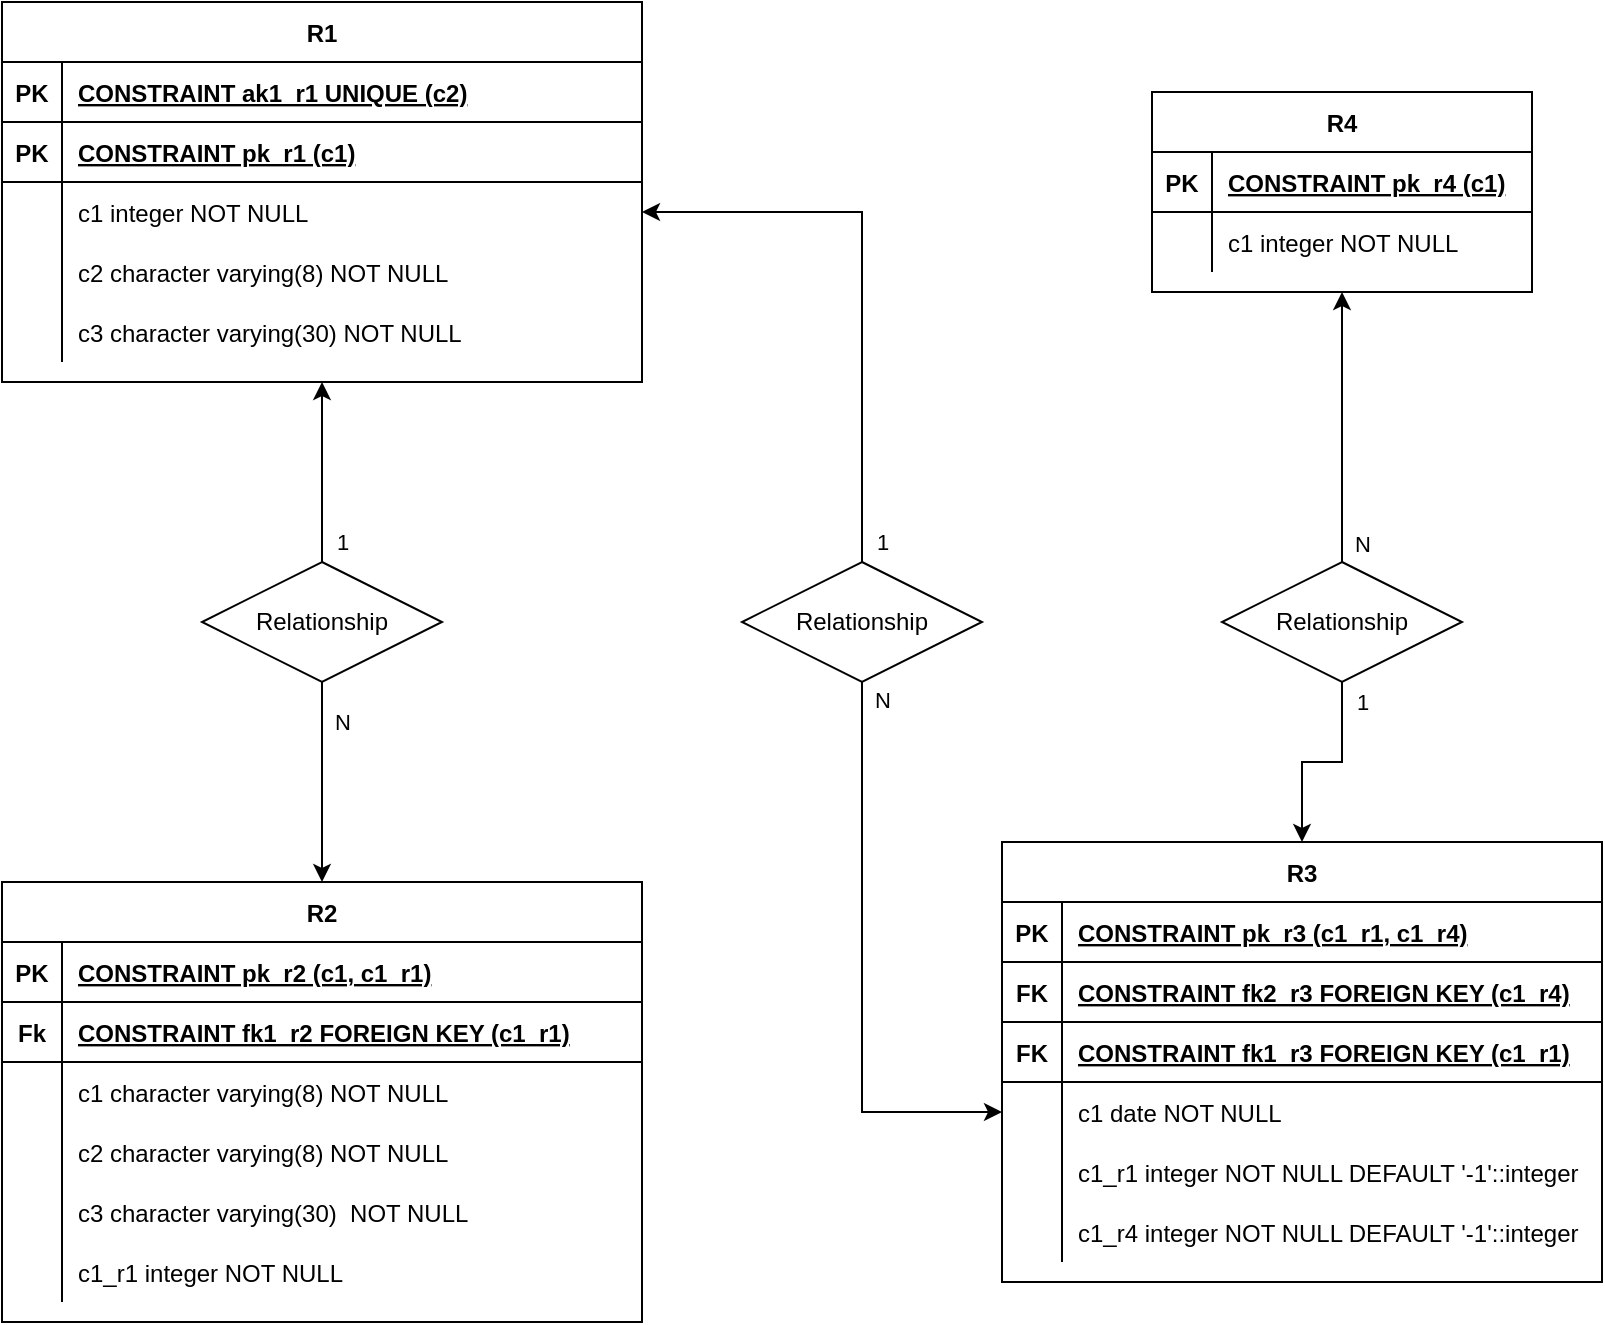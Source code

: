 <mxfile version="15.5.8"><diagram id="c53sofbv5TsD6SUxBzPQ" name="Page-1"><mxGraphModel dx="3974" dy="1883" grid="1" gridSize="10" guides="1" tooltips="1" connect="1" arrows="1" fold="1" page="1" pageScale="1" pageWidth="850" pageHeight="1100" math="0" shadow="0"><root><mxCell id="0"/><mxCell id="1" parent="0"/><mxCell id="HvTKsaFe3D6YbFtOMbuf-51" value="R1" style="shape=table;startSize=30;container=1;collapsible=1;childLayout=tableLayout;fixedRows=1;rowLines=0;fontStyle=1;align=center;resizeLast=1;" vertex="1" parent="1"><mxGeometry x="-2050" y="-1100" width="320" height="190" as="geometry"/></mxCell><mxCell id="HvTKsaFe3D6YbFtOMbuf-52" value="" style="shape=partialRectangle;collapsible=0;dropTarget=0;pointerEvents=0;fillColor=none;points=[[0,0.5],[1,0.5]];portConstraint=eastwest;top=0;left=0;right=0;bottom=1;" vertex="1" parent="HvTKsaFe3D6YbFtOMbuf-51"><mxGeometry y="30" width="320" height="30" as="geometry"/></mxCell><mxCell id="HvTKsaFe3D6YbFtOMbuf-53" value="PK" style="shape=partialRectangle;overflow=hidden;connectable=0;fillColor=none;top=0;left=0;bottom=0;right=0;fontStyle=1;" vertex="1" parent="HvTKsaFe3D6YbFtOMbuf-52"><mxGeometry width="30" height="30" as="geometry"><mxRectangle width="30" height="30" as="alternateBounds"/></mxGeometry></mxCell><mxCell id="HvTKsaFe3D6YbFtOMbuf-54" value="CONSTRAINT ak1_r1 UNIQUE (c2)" style="shape=partialRectangle;overflow=hidden;connectable=0;fillColor=none;top=0;left=0;bottom=0;right=0;align=left;spacingLeft=6;fontStyle=5;" vertex="1" parent="HvTKsaFe3D6YbFtOMbuf-52"><mxGeometry x="30" width="290" height="30" as="geometry"><mxRectangle width="290" height="30" as="alternateBounds"/></mxGeometry></mxCell><mxCell id="HvTKsaFe3D6YbFtOMbuf-55" value="" style="shape=partialRectangle;collapsible=0;dropTarget=0;pointerEvents=0;fillColor=none;points=[[0,0.5],[1,0.5]];portConstraint=eastwest;top=0;left=0;right=0;bottom=1;" vertex="1" parent="HvTKsaFe3D6YbFtOMbuf-51"><mxGeometry y="60" width="320" height="30" as="geometry"/></mxCell><mxCell id="HvTKsaFe3D6YbFtOMbuf-56" value="PK" style="shape=partialRectangle;overflow=hidden;connectable=0;fillColor=none;top=0;left=0;bottom=0;right=0;fontStyle=1;" vertex="1" parent="HvTKsaFe3D6YbFtOMbuf-55"><mxGeometry width="30" height="30" as="geometry"><mxRectangle width="30" height="30" as="alternateBounds"/></mxGeometry></mxCell><mxCell id="HvTKsaFe3D6YbFtOMbuf-57" value="CONSTRAINT pk_r1  (c1)" style="shape=partialRectangle;overflow=hidden;connectable=0;fillColor=none;top=0;left=0;bottom=0;right=0;align=left;spacingLeft=6;fontStyle=5;" vertex="1" parent="HvTKsaFe3D6YbFtOMbuf-55"><mxGeometry x="30" width="290" height="30" as="geometry"><mxRectangle width="290" height="30" as="alternateBounds"/></mxGeometry></mxCell><mxCell id="HvTKsaFe3D6YbFtOMbuf-58" value="" style="shape=partialRectangle;collapsible=0;dropTarget=0;pointerEvents=0;fillColor=none;points=[[0,0.5],[1,0.5]];portConstraint=eastwest;top=0;left=0;right=0;bottom=0;" vertex="1" parent="HvTKsaFe3D6YbFtOMbuf-51"><mxGeometry y="90" width="320" height="30" as="geometry"/></mxCell><mxCell id="HvTKsaFe3D6YbFtOMbuf-59" value="" style="shape=partialRectangle;overflow=hidden;connectable=0;fillColor=none;top=0;left=0;bottom=0;right=0;" vertex="1" parent="HvTKsaFe3D6YbFtOMbuf-58"><mxGeometry width="30" height="30" as="geometry"><mxRectangle width="30" height="30" as="alternateBounds"/></mxGeometry></mxCell><mxCell id="HvTKsaFe3D6YbFtOMbuf-60" value="c1 integer NOT NULL" style="shape=partialRectangle;overflow=hidden;connectable=0;fillColor=none;top=0;left=0;bottom=0;right=0;align=left;spacingLeft=6;" vertex="1" parent="HvTKsaFe3D6YbFtOMbuf-58"><mxGeometry x="30" width="290" height="30" as="geometry"><mxRectangle width="290" height="30" as="alternateBounds"/></mxGeometry></mxCell><mxCell id="HvTKsaFe3D6YbFtOMbuf-61" value="" style="shape=partialRectangle;collapsible=0;dropTarget=0;pointerEvents=0;fillColor=none;points=[[0,0.5],[1,0.5]];portConstraint=eastwest;top=0;left=0;right=0;bottom=0;" vertex="1" parent="HvTKsaFe3D6YbFtOMbuf-51"><mxGeometry y="120" width="320" height="30" as="geometry"/></mxCell><mxCell id="HvTKsaFe3D6YbFtOMbuf-62" value="" style="shape=partialRectangle;overflow=hidden;connectable=0;fillColor=none;top=0;left=0;bottom=0;right=0;" vertex="1" parent="HvTKsaFe3D6YbFtOMbuf-61"><mxGeometry width="30" height="30" as="geometry"><mxRectangle width="30" height="30" as="alternateBounds"/></mxGeometry></mxCell><mxCell id="HvTKsaFe3D6YbFtOMbuf-63" value="c2 character varying(8) NOT NULL" style="shape=partialRectangle;overflow=hidden;connectable=0;fillColor=none;top=0;left=0;bottom=0;right=0;align=left;spacingLeft=6;" vertex="1" parent="HvTKsaFe3D6YbFtOMbuf-61"><mxGeometry x="30" width="290" height="30" as="geometry"><mxRectangle width="290" height="30" as="alternateBounds"/></mxGeometry></mxCell><mxCell id="HvTKsaFe3D6YbFtOMbuf-64" value="" style="shape=partialRectangle;collapsible=0;dropTarget=0;pointerEvents=0;fillColor=none;points=[[0,0.5],[1,0.5]];portConstraint=eastwest;top=0;left=0;right=0;bottom=0;" vertex="1" parent="HvTKsaFe3D6YbFtOMbuf-51"><mxGeometry y="150" width="320" height="30" as="geometry"/></mxCell><mxCell id="HvTKsaFe3D6YbFtOMbuf-65" value="" style="shape=partialRectangle;overflow=hidden;connectable=0;fillColor=none;top=0;left=0;bottom=0;right=0;" vertex="1" parent="HvTKsaFe3D6YbFtOMbuf-64"><mxGeometry width="30" height="30" as="geometry"><mxRectangle width="30" height="30" as="alternateBounds"/></mxGeometry></mxCell><mxCell id="HvTKsaFe3D6YbFtOMbuf-66" value="c3 character varying(30) NOT NULL" style="shape=partialRectangle;overflow=hidden;connectable=0;fillColor=none;top=0;left=0;bottom=0;right=0;align=left;spacingLeft=6;" vertex="1" parent="HvTKsaFe3D6YbFtOMbuf-64"><mxGeometry x="30" width="290" height="30" as="geometry"><mxRectangle width="290" height="30" as="alternateBounds"/></mxGeometry></mxCell><mxCell id="HvTKsaFe3D6YbFtOMbuf-67" value="R2" style="shape=table;startSize=30;container=1;collapsible=1;childLayout=tableLayout;fixedRows=1;rowLines=0;fontStyle=1;align=center;resizeLast=1;" vertex="1" parent="1"><mxGeometry x="-2050" y="-660" width="320" height="220" as="geometry"/></mxCell><mxCell id="HvTKsaFe3D6YbFtOMbuf-71" value="" style="shape=partialRectangle;collapsible=0;dropTarget=0;pointerEvents=0;fillColor=none;points=[[0,0.5],[1,0.5]];portConstraint=eastwest;top=0;left=0;right=0;bottom=1;" vertex="1" parent="HvTKsaFe3D6YbFtOMbuf-67"><mxGeometry y="30" width="320" height="30" as="geometry"/></mxCell><mxCell id="HvTKsaFe3D6YbFtOMbuf-72" value="PK" style="shape=partialRectangle;overflow=hidden;connectable=0;fillColor=none;top=0;left=0;bottom=0;right=0;fontStyle=1;" vertex="1" parent="HvTKsaFe3D6YbFtOMbuf-71"><mxGeometry width="30" height="30" as="geometry"><mxRectangle width="30" height="30" as="alternateBounds"/></mxGeometry></mxCell><mxCell id="HvTKsaFe3D6YbFtOMbuf-73" value="CONSTRAINT pk_r2  (c1, c1_r1)" style="shape=partialRectangle;overflow=hidden;connectable=0;fillColor=none;top=0;left=0;bottom=0;right=0;align=left;spacingLeft=6;fontStyle=5;" vertex="1" parent="HvTKsaFe3D6YbFtOMbuf-71"><mxGeometry x="30" width="290" height="30" as="geometry"><mxRectangle width="290" height="30" as="alternateBounds"/></mxGeometry></mxCell><mxCell id="HvTKsaFe3D6YbFtOMbuf-68" value="" style="shape=partialRectangle;collapsible=0;dropTarget=0;pointerEvents=0;fillColor=none;points=[[0,0.5],[1,0.5]];portConstraint=eastwest;top=0;left=0;right=0;bottom=1;" vertex="1" parent="HvTKsaFe3D6YbFtOMbuf-67"><mxGeometry y="60" width="320" height="30" as="geometry"/></mxCell><mxCell id="HvTKsaFe3D6YbFtOMbuf-69" value="Fk" style="shape=partialRectangle;overflow=hidden;connectable=0;fillColor=none;top=0;left=0;bottom=0;right=0;fontStyle=1;" vertex="1" parent="HvTKsaFe3D6YbFtOMbuf-68"><mxGeometry width="30" height="30" as="geometry"><mxRectangle width="30" height="30" as="alternateBounds"/></mxGeometry></mxCell><mxCell id="HvTKsaFe3D6YbFtOMbuf-70" value="CONSTRAINT fk1_r2 FOREIGN KEY (c1_r1)" style="shape=partialRectangle;overflow=hidden;connectable=0;fillColor=none;top=0;left=0;bottom=0;right=0;align=left;spacingLeft=6;fontStyle=5;" vertex="1" parent="HvTKsaFe3D6YbFtOMbuf-68"><mxGeometry x="30" width="290" height="30" as="geometry"><mxRectangle width="290" height="30" as="alternateBounds"/></mxGeometry></mxCell><mxCell id="HvTKsaFe3D6YbFtOMbuf-74" value="" style="shape=partialRectangle;collapsible=0;dropTarget=0;pointerEvents=0;fillColor=none;points=[[0,0.5],[1,0.5]];portConstraint=eastwest;top=0;left=0;right=0;bottom=0;" vertex="1" parent="HvTKsaFe3D6YbFtOMbuf-67"><mxGeometry y="90" width="320" height="30" as="geometry"/></mxCell><mxCell id="HvTKsaFe3D6YbFtOMbuf-75" value="" style="shape=partialRectangle;overflow=hidden;connectable=0;fillColor=none;top=0;left=0;bottom=0;right=0;" vertex="1" parent="HvTKsaFe3D6YbFtOMbuf-74"><mxGeometry width="30" height="30" as="geometry"><mxRectangle width="30" height="30" as="alternateBounds"/></mxGeometry></mxCell><mxCell id="HvTKsaFe3D6YbFtOMbuf-76" value="c1 character varying(8) NOT NULL" style="shape=partialRectangle;overflow=hidden;connectable=0;fillColor=none;top=0;left=0;bottom=0;right=0;align=left;spacingLeft=6;" vertex="1" parent="HvTKsaFe3D6YbFtOMbuf-74"><mxGeometry x="30" width="290" height="30" as="geometry"><mxRectangle width="290" height="30" as="alternateBounds"/></mxGeometry></mxCell><mxCell id="HvTKsaFe3D6YbFtOMbuf-77" value="" style="shape=partialRectangle;collapsible=0;dropTarget=0;pointerEvents=0;fillColor=none;points=[[0,0.5],[1,0.5]];portConstraint=eastwest;top=0;left=0;right=0;bottom=0;" vertex="1" parent="HvTKsaFe3D6YbFtOMbuf-67"><mxGeometry y="120" width="320" height="30" as="geometry"/></mxCell><mxCell id="HvTKsaFe3D6YbFtOMbuf-78" value="" style="shape=partialRectangle;overflow=hidden;connectable=0;fillColor=none;top=0;left=0;bottom=0;right=0;" vertex="1" parent="HvTKsaFe3D6YbFtOMbuf-77"><mxGeometry width="30" height="30" as="geometry"><mxRectangle width="30" height="30" as="alternateBounds"/></mxGeometry></mxCell><mxCell id="HvTKsaFe3D6YbFtOMbuf-79" value="c2 character varying(8) NOT NULL" style="shape=partialRectangle;overflow=hidden;connectable=0;fillColor=none;top=0;left=0;bottom=0;right=0;align=left;spacingLeft=6;" vertex="1" parent="HvTKsaFe3D6YbFtOMbuf-77"><mxGeometry x="30" width="290" height="30" as="geometry"><mxRectangle width="290" height="30" as="alternateBounds"/></mxGeometry></mxCell><mxCell id="HvTKsaFe3D6YbFtOMbuf-80" value="" style="shape=partialRectangle;collapsible=0;dropTarget=0;pointerEvents=0;fillColor=none;points=[[0,0.5],[1,0.5]];portConstraint=eastwest;top=0;left=0;right=0;bottom=0;" vertex="1" parent="HvTKsaFe3D6YbFtOMbuf-67"><mxGeometry y="150" width="320" height="30" as="geometry"/></mxCell><mxCell id="HvTKsaFe3D6YbFtOMbuf-81" value="" style="shape=partialRectangle;overflow=hidden;connectable=0;fillColor=none;top=0;left=0;bottom=0;right=0;" vertex="1" parent="HvTKsaFe3D6YbFtOMbuf-80"><mxGeometry width="30" height="30" as="geometry"><mxRectangle width="30" height="30" as="alternateBounds"/></mxGeometry></mxCell><mxCell id="HvTKsaFe3D6YbFtOMbuf-82" value="c3 character varying(30)  NOT NULL" style="shape=partialRectangle;overflow=hidden;connectable=0;fillColor=none;top=0;left=0;bottom=0;right=0;align=left;spacingLeft=6;" vertex="1" parent="HvTKsaFe3D6YbFtOMbuf-80"><mxGeometry x="30" width="290" height="30" as="geometry"><mxRectangle width="290" height="30" as="alternateBounds"/></mxGeometry></mxCell><mxCell id="HvTKsaFe3D6YbFtOMbuf-83" value="" style="shape=partialRectangle;collapsible=0;dropTarget=0;pointerEvents=0;fillColor=none;points=[[0,0.5],[1,0.5]];portConstraint=eastwest;top=0;left=0;right=0;bottom=0;" vertex="1" parent="HvTKsaFe3D6YbFtOMbuf-67"><mxGeometry y="180" width="320" height="30" as="geometry"/></mxCell><mxCell id="HvTKsaFe3D6YbFtOMbuf-84" value="" style="shape=partialRectangle;overflow=hidden;connectable=0;fillColor=none;top=0;left=0;bottom=0;right=0;" vertex="1" parent="HvTKsaFe3D6YbFtOMbuf-83"><mxGeometry width="30" height="30" as="geometry"><mxRectangle width="30" height="30" as="alternateBounds"/></mxGeometry></mxCell><mxCell id="HvTKsaFe3D6YbFtOMbuf-85" value="c1_r1 integer NOT NULL" style="shape=partialRectangle;overflow=hidden;connectable=0;fillColor=none;top=0;left=0;bottom=0;right=0;align=left;spacingLeft=6;" vertex="1" parent="HvTKsaFe3D6YbFtOMbuf-83"><mxGeometry x="30" width="290" height="30" as="geometry"><mxRectangle width="290" height="30" as="alternateBounds"/></mxGeometry></mxCell><mxCell id="HvTKsaFe3D6YbFtOMbuf-95" value="R3" style="shape=table;startSize=30;container=1;collapsible=1;childLayout=tableLayout;fixedRows=1;rowLines=0;fontStyle=1;align=center;resizeLast=1;" vertex="1" parent="1"><mxGeometry x="-1550" y="-680" width="300" height="220" as="geometry"/></mxCell><mxCell id="HvTKsaFe3D6YbFtOMbuf-102" value="" style="shape=partialRectangle;collapsible=0;dropTarget=0;pointerEvents=0;fillColor=none;points=[[0,0.5],[1,0.5]];portConstraint=eastwest;top=0;left=0;right=0;bottom=1;" vertex="1" parent="HvTKsaFe3D6YbFtOMbuf-95"><mxGeometry y="30" width="300" height="30" as="geometry"/></mxCell><mxCell id="HvTKsaFe3D6YbFtOMbuf-103" value="PK" style="shape=partialRectangle;overflow=hidden;connectable=0;fillColor=none;top=0;left=0;bottom=0;right=0;fontStyle=1;" vertex="1" parent="HvTKsaFe3D6YbFtOMbuf-102"><mxGeometry width="30" height="30" as="geometry"><mxRectangle width="30" height="30" as="alternateBounds"/></mxGeometry></mxCell><mxCell id="HvTKsaFe3D6YbFtOMbuf-104" value="CONSTRAINT pk_r3  (c1_r1, c1_r4)" style="shape=partialRectangle;overflow=hidden;connectable=0;fillColor=none;top=0;left=0;bottom=0;right=0;align=left;spacingLeft=6;fontStyle=5;" vertex="1" parent="HvTKsaFe3D6YbFtOMbuf-102"><mxGeometry x="30" width="270" height="30" as="geometry"><mxRectangle width="270" height="30" as="alternateBounds"/></mxGeometry></mxCell><mxCell id="HvTKsaFe3D6YbFtOMbuf-96" value="" style="shape=partialRectangle;collapsible=0;dropTarget=0;pointerEvents=0;fillColor=none;points=[[0,0.5],[1,0.5]];portConstraint=eastwest;top=0;left=0;right=0;bottom=1;" vertex="1" parent="HvTKsaFe3D6YbFtOMbuf-95"><mxGeometry y="60" width="300" height="30" as="geometry"/></mxCell><mxCell id="HvTKsaFe3D6YbFtOMbuf-97" value="FK" style="shape=partialRectangle;overflow=hidden;connectable=0;fillColor=none;top=0;left=0;bottom=0;right=0;fontStyle=1;" vertex="1" parent="HvTKsaFe3D6YbFtOMbuf-96"><mxGeometry width="30" height="30" as="geometry"><mxRectangle width="30" height="30" as="alternateBounds"/></mxGeometry></mxCell><mxCell id="HvTKsaFe3D6YbFtOMbuf-98" value="CONSTRAINT fk2_r3 FOREIGN KEY (c1_r4)" style="shape=partialRectangle;overflow=hidden;connectable=0;fillColor=none;top=0;left=0;bottom=0;right=0;align=left;spacingLeft=6;fontStyle=5;" vertex="1" parent="HvTKsaFe3D6YbFtOMbuf-96"><mxGeometry x="30" width="270" height="30" as="geometry"><mxRectangle width="270" height="30" as="alternateBounds"/></mxGeometry></mxCell><mxCell id="HvTKsaFe3D6YbFtOMbuf-99" value="" style="shape=partialRectangle;collapsible=0;dropTarget=0;pointerEvents=0;fillColor=none;points=[[0,0.5],[1,0.5]];portConstraint=eastwest;top=0;left=0;right=0;bottom=1;" vertex="1" parent="HvTKsaFe3D6YbFtOMbuf-95"><mxGeometry y="90" width="300" height="30" as="geometry"/></mxCell><mxCell id="HvTKsaFe3D6YbFtOMbuf-100" value="FK" style="shape=partialRectangle;overflow=hidden;connectable=0;fillColor=none;top=0;left=0;bottom=0;right=0;fontStyle=1;" vertex="1" parent="HvTKsaFe3D6YbFtOMbuf-99"><mxGeometry width="30" height="30" as="geometry"><mxRectangle width="30" height="30" as="alternateBounds"/></mxGeometry></mxCell><mxCell id="HvTKsaFe3D6YbFtOMbuf-101" value="CONSTRAINT fk1_r3 FOREIGN KEY (c1_r1)" style="shape=partialRectangle;overflow=hidden;connectable=0;fillColor=none;top=0;left=0;bottom=0;right=0;align=left;spacingLeft=6;fontStyle=5;" vertex="1" parent="HvTKsaFe3D6YbFtOMbuf-99"><mxGeometry x="30" width="270" height="30" as="geometry"><mxRectangle width="270" height="30" as="alternateBounds"/></mxGeometry></mxCell><mxCell id="HvTKsaFe3D6YbFtOMbuf-105" value="" style="shape=partialRectangle;collapsible=0;dropTarget=0;pointerEvents=0;fillColor=none;points=[[0,0.5],[1,0.5]];portConstraint=eastwest;top=0;left=0;right=0;bottom=0;" vertex="1" parent="HvTKsaFe3D6YbFtOMbuf-95"><mxGeometry y="120" width="300" height="30" as="geometry"/></mxCell><mxCell id="HvTKsaFe3D6YbFtOMbuf-106" value="" style="shape=partialRectangle;overflow=hidden;connectable=0;fillColor=none;top=0;left=0;bottom=0;right=0;" vertex="1" parent="HvTKsaFe3D6YbFtOMbuf-105"><mxGeometry width="30" height="30" as="geometry"><mxRectangle width="30" height="30" as="alternateBounds"/></mxGeometry></mxCell><mxCell id="HvTKsaFe3D6YbFtOMbuf-107" value="c1 date NOT NULL" style="shape=partialRectangle;overflow=hidden;connectable=0;fillColor=none;top=0;left=0;bottom=0;right=0;align=left;spacingLeft=6;" vertex="1" parent="HvTKsaFe3D6YbFtOMbuf-105"><mxGeometry x="30" width="270" height="30" as="geometry"><mxRectangle width="270" height="30" as="alternateBounds"/></mxGeometry></mxCell><mxCell id="HvTKsaFe3D6YbFtOMbuf-108" value="" style="shape=partialRectangle;collapsible=0;dropTarget=0;pointerEvents=0;fillColor=none;points=[[0,0.5],[1,0.5]];portConstraint=eastwest;top=0;left=0;right=0;bottom=0;" vertex="1" parent="HvTKsaFe3D6YbFtOMbuf-95"><mxGeometry y="150" width="300" height="30" as="geometry"/></mxCell><mxCell id="HvTKsaFe3D6YbFtOMbuf-109" value="" style="shape=partialRectangle;overflow=hidden;connectable=0;fillColor=none;top=0;left=0;bottom=0;right=0;" vertex="1" parent="HvTKsaFe3D6YbFtOMbuf-108"><mxGeometry width="30" height="30" as="geometry"><mxRectangle width="30" height="30" as="alternateBounds"/></mxGeometry></mxCell><mxCell id="HvTKsaFe3D6YbFtOMbuf-110" value="c1_r1 integer NOT NULL DEFAULT '-1'::integer" style="shape=partialRectangle;overflow=hidden;connectable=0;fillColor=none;top=0;left=0;bottom=0;right=0;align=left;spacingLeft=6;" vertex="1" parent="HvTKsaFe3D6YbFtOMbuf-108"><mxGeometry x="30" width="270" height="30" as="geometry"><mxRectangle width="270" height="30" as="alternateBounds"/></mxGeometry></mxCell><mxCell id="HvTKsaFe3D6YbFtOMbuf-111" value="" style="shape=partialRectangle;collapsible=0;dropTarget=0;pointerEvents=0;fillColor=none;points=[[0,0.5],[1,0.5]];portConstraint=eastwest;top=0;left=0;right=0;bottom=0;" vertex="1" parent="HvTKsaFe3D6YbFtOMbuf-95"><mxGeometry y="180" width="300" height="30" as="geometry"/></mxCell><mxCell id="HvTKsaFe3D6YbFtOMbuf-112" value="" style="shape=partialRectangle;overflow=hidden;connectable=0;fillColor=none;top=0;left=0;bottom=0;right=0;" vertex="1" parent="HvTKsaFe3D6YbFtOMbuf-111"><mxGeometry width="30" height="30" as="geometry"><mxRectangle width="30" height="30" as="alternateBounds"/></mxGeometry></mxCell><mxCell id="HvTKsaFe3D6YbFtOMbuf-113" value="c1_r4 integer NOT NULL DEFAULT '-1'::integer" style="shape=partialRectangle;overflow=hidden;connectable=0;fillColor=none;top=0;left=0;bottom=0;right=0;align=left;spacingLeft=6;" vertex="1" parent="HvTKsaFe3D6YbFtOMbuf-111"><mxGeometry x="30" width="270" height="30" as="geometry"><mxRectangle width="270" height="30" as="alternateBounds"/></mxGeometry></mxCell><mxCell id="HvTKsaFe3D6YbFtOMbuf-132" value="R4" style="shape=table;startSize=30;container=1;collapsible=1;childLayout=tableLayout;fixedRows=1;rowLines=0;fontStyle=1;align=center;resizeLast=1;" vertex="1" parent="1"><mxGeometry x="-1475" y="-1055" width="190" height="100" as="geometry"/></mxCell><mxCell id="HvTKsaFe3D6YbFtOMbuf-133" value="" style="shape=partialRectangle;collapsible=0;dropTarget=0;pointerEvents=0;fillColor=none;points=[[0,0.5],[1,0.5]];portConstraint=eastwest;top=0;left=0;right=0;bottom=1;" vertex="1" parent="HvTKsaFe3D6YbFtOMbuf-132"><mxGeometry y="30" width="190" height="30" as="geometry"/></mxCell><mxCell id="HvTKsaFe3D6YbFtOMbuf-134" value="PK" style="shape=partialRectangle;overflow=hidden;connectable=0;fillColor=none;top=0;left=0;bottom=0;right=0;fontStyle=1;" vertex="1" parent="HvTKsaFe3D6YbFtOMbuf-133"><mxGeometry width="30" height="30" as="geometry"><mxRectangle width="30" height="30" as="alternateBounds"/></mxGeometry></mxCell><mxCell id="HvTKsaFe3D6YbFtOMbuf-135" value="CONSTRAINT pk_r4  (c1)" style="shape=partialRectangle;overflow=hidden;connectable=0;fillColor=none;top=0;left=0;bottom=0;right=0;align=left;spacingLeft=6;fontStyle=5;" vertex="1" parent="HvTKsaFe3D6YbFtOMbuf-133"><mxGeometry x="30" width="160" height="30" as="geometry"><mxRectangle width="160" height="30" as="alternateBounds"/></mxGeometry></mxCell><mxCell id="HvTKsaFe3D6YbFtOMbuf-136" value="" style="shape=partialRectangle;collapsible=0;dropTarget=0;pointerEvents=0;fillColor=none;points=[[0,0.5],[1,0.5]];portConstraint=eastwest;top=0;left=0;right=0;bottom=0;" vertex="1" parent="HvTKsaFe3D6YbFtOMbuf-132"><mxGeometry y="60" width="190" height="30" as="geometry"/></mxCell><mxCell id="HvTKsaFe3D6YbFtOMbuf-137" value="" style="shape=partialRectangle;overflow=hidden;connectable=0;fillColor=none;top=0;left=0;bottom=0;right=0;" vertex="1" parent="HvTKsaFe3D6YbFtOMbuf-136"><mxGeometry width="30" height="30" as="geometry"><mxRectangle width="30" height="30" as="alternateBounds"/></mxGeometry></mxCell><mxCell id="HvTKsaFe3D6YbFtOMbuf-138" value="c1 integer NOT NULL" style="shape=partialRectangle;overflow=hidden;connectable=0;fillColor=none;top=0;left=0;bottom=0;right=0;align=left;spacingLeft=6;" vertex="1" parent="HvTKsaFe3D6YbFtOMbuf-136"><mxGeometry x="30" width="160" height="30" as="geometry"><mxRectangle width="160" height="30" as="alternateBounds"/></mxGeometry></mxCell><mxCell id="HvTKsaFe3D6YbFtOMbuf-150" value="N" style="edgeStyle=orthogonalEdgeStyle;rounded=0;orthogonalLoop=1;jettySize=auto;html=1;entryX=0;entryY=0.5;entryDx=0;entryDy=0;" edge="1" parent="1" source="HvTKsaFe3D6YbFtOMbuf-139" target="HvTKsaFe3D6YbFtOMbuf-105"><mxGeometry x="-0.939" y="10" relative="1" as="geometry"><mxPoint as="offset"/></mxGeometry></mxCell><mxCell id="HvTKsaFe3D6YbFtOMbuf-151" value="1" style="edgeStyle=orthogonalEdgeStyle;rounded=0;orthogonalLoop=1;jettySize=auto;html=1;entryX=1;entryY=0.5;entryDx=0;entryDy=0;" edge="1" parent="1" source="HvTKsaFe3D6YbFtOMbuf-139" target="HvTKsaFe3D6YbFtOMbuf-58"><mxGeometry x="-0.93" y="-10" relative="1" as="geometry"><mxPoint as="offset"/></mxGeometry></mxCell><mxCell id="HvTKsaFe3D6YbFtOMbuf-139" value="Relationship" style="shape=rhombus;perimeter=rhombusPerimeter;whiteSpace=wrap;html=1;align=center;" vertex="1" parent="1"><mxGeometry x="-1680" y="-820" width="120" height="60" as="geometry"/></mxCell><mxCell id="HvTKsaFe3D6YbFtOMbuf-148" value="1" style="edgeStyle=orthogonalEdgeStyle;rounded=0;orthogonalLoop=1;jettySize=auto;html=1;entryX=0.5;entryY=0;entryDx=0;entryDy=0;" edge="1" parent="1" source="HvTKsaFe3D6YbFtOMbuf-140" target="HvTKsaFe3D6YbFtOMbuf-95"><mxGeometry x="-0.8" y="10" relative="1" as="geometry"><mxPoint as="offset"/></mxGeometry></mxCell><mxCell id="HvTKsaFe3D6YbFtOMbuf-149" style="edgeStyle=orthogonalEdgeStyle;rounded=0;orthogonalLoop=1;jettySize=auto;html=1;entryX=0.5;entryY=1;entryDx=0;entryDy=0;" edge="1" parent="1" source="HvTKsaFe3D6YbFtOMbuf-140" target="HvTKsaFe3D6YbFtOMbuf-132"><mxGeometry relative="1" as="geometry"/></mxCell><mxCell id="HvTKsaFe3D6YbFtOMbuf-154" value="N" style="edgeLabel;html=1;align=center;verticalAlign=middle;resizable=0;points=[];" vertex="1" connectable="0" parent="HvTKsaFe3D6YbFtOMbuf-149"><mxGeometry x="-0.219" y="2" relative="1" as="geometry"><mxPoint x="12" y="43" as="offset"/></mxGeometry></mxCell><mxCell id="HvTKsaFe3D6YbFtOMbuf-140" value="Relationship" style="shape=rhombus;perimeter=rhombusPerimeter;whiteSpace=wrap;html=1;align=center;" vertex="1" parent="1"><mxGeometry x="-1440" y="-820" width="120" height="60" as="geometry"/></mxCell><mxCell id="HvTKsaFe3D6YbFtOMbuf-152" value="1" style="edgeStyle=orthogonalEdgeStyle;rounded=0;orthogonalLoop=1;jettySize=auto;html=1;entryX=0.5;entryY=1;entryDx=0;entryDy=0;" edge="1" parent="1" source="HvTKsaFe3D6YbFtOMbuf-141" target="HvTKsaFe3D6YbFtOMbuf-51"><mxGeometry x="-0.778" y="-10" relative="1" as="geometry"><mxPoint as="offset"/></mxGeometry></mxCell><mxCell id="HvTKsaFe3D6YbFtOMbuf-153" value="N" style="edgeStyle=orthogonalEdgeStyle;rounded=0;orthogonalLoop=1;jettySize=auto;html=1;entryX=0.5;entryY=0;entryDx=0;entryDy=0;" edge="1" parent="1" source="HvTKsaFe3D6YbFtOMbuf-141" target="HvTKsaFe3D6YbFtOMbuf-67"><mxGeometry x="-0.6" y="10" relative="1" as="geometry"><mxPoint as="offset"/></mxGeometry></mxCell><mxCell id="HvTKsaFe3D6YbFtOMbuf-141" value="Relationship" style="shape=rhombus;perimeter=rhombusPerimeter;whiteSpace=wrap;html=1;align=center;" vertex="1" parent="1"><mxGeometry x="-1950" y="-820" width="120" height="60" as="geometry"/></mxCell></root></mxGraphModel></diagram></mxfile>